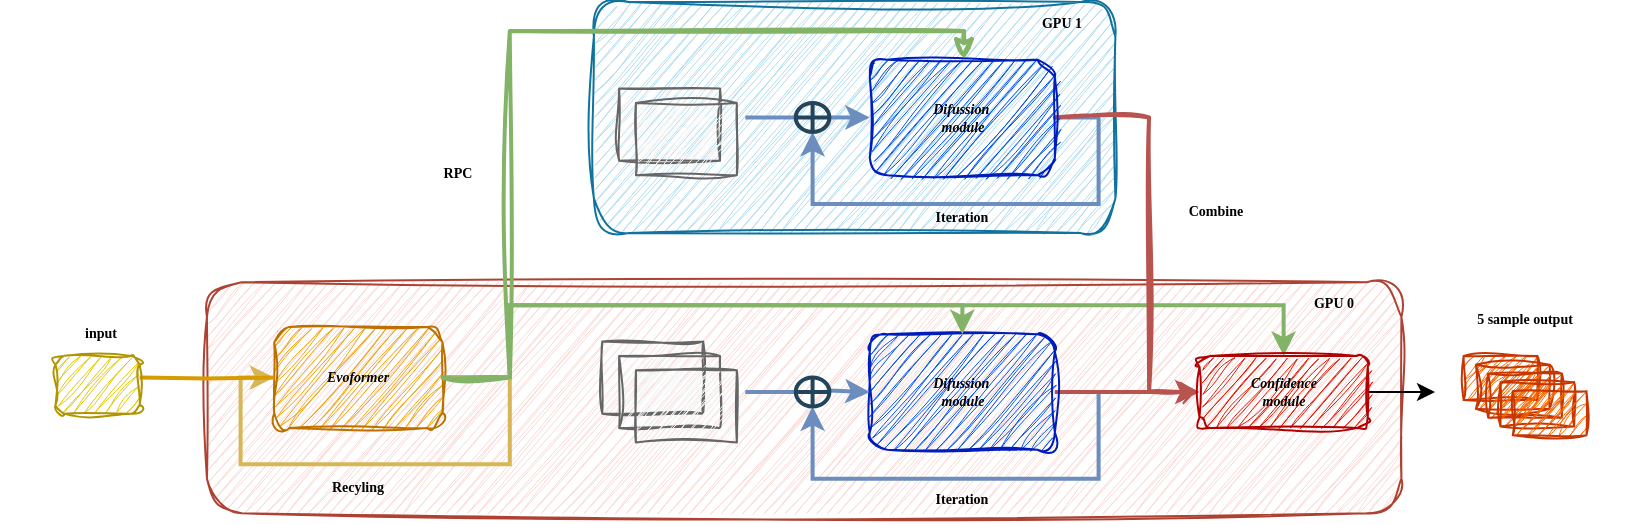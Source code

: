 <mxfile version="26.0.14">
  <diagram name="第 1 页" id="p126cNRt7oJayWT31wWm">
    <mxGraphModel dx="2322" dy="750" grid="1" gridSize="10" guides="1" tooltips="1" connect="1" arrows="1" fold="1" page="1" pageScale="1" pageWidth="827" pageHeight="1169" math="0" shadow="0">
      <root>
        <mxCell id="0" />
        <mxCell id="1" parent="0" />
        <mxCell id="JrNoatm9hclG0QZ2ZJXa-1" value="" style="group;fontSize=7;" vertex="1" connectable="0" parent="1">
          <mxGeometry x="-103" y="140" width="813" height="260" as="geometry" />
        </mxCell>
        <mxCell id="BXwPxJwxkq0CWPyWvuHf-78" value="" style="rounded=1;whiteSpace=wrap;html=1;fillColor=#fad9d5;strokeColor=#ae4132;glass=0;shadow=0;sketch=1;curveFitting=1;jiggle=2;fontFamily=Comic Sans MS;fontSize=7;" parent="JrNoatm9hclG0QZ2ZJXa-1" vertex="1">
          <mxGeometry x="103.465" y="140.111" width="597.237" height="115.556" as="geometry" />
        </mxCell>
        <mxCell id="BXwPxJwxkq0CWPyWvuHf-61" value="" style="rounded=1;whiteSpace=wrap;html=1;fillColor=#b1ddf0;strokeColor=#10739e;sketch=1;curveFitting=1;jiggle=2;fontFamily=Comic Sans MS;fontSize=7;" parent="JrNoatm9hclG0QZ2ZJXa-1" vertex="1">
          <mxGeometry x="296.936" width="260.766" height="115.556" as="geometry" />
        </mxCell>
        <mxCell id="BXwPxJwxkq0CWPyWvuHf-25" value="" style="edgeStyle=orthogonalEdgeStyle;rounded=0;orthogonalLoop=1;jettySize=auto;html=1;exitX=1;exitY=0.5;exitDx=0;exitDy=0;entryX=0.5;entryY=1;entryDx=0;entryDy=0;fillColor=#dae8fc;strokeColor=#6c8ebf;strokeWidth=2;fontFamily=Comic Sans MS;fontSize=7;" parent="JrNoatm9hclG0QZ2ZJXa-1" source="BXwPxJwxkq0CWPyWvuHf-1" target="BXwPxJwxkq0CWPyWvuHf-43" edge="1">
          <mxGeometry relative="1" as="geometry">
            <mxPoint x="414.702" y="195" as="targetPoint" />
            <Array as="points">
              <mxPoint x="549.29" y="195" />
              <mxPoint x="549.29" y="238.333" />
              <mxPoint x="406.29" y="238.333" />
            </Array>
            <mxPoint as="offset" />
          </mxGeometry>
        </mxCell>
        <mxCell id="BXwPxJwxkq0CWPyWvuHf-73" style="edgeStyle=orthogonalEdgeStyle;rounded=0;orthogonalLoop=1;jettySize=auto;html=1;exitX=1;exitY=0.5;exitDx=0;exitDy=0;entryX=0;entryY=0.5;entryDx=0;entryDy=0;fillColor=#f8cecc;strokeColor=#b85450;strokeWidth=2;fontFamily=Comic Sans MS;fontSize=7;" parent="JrNoatm9hclG0QZ2ZJXa-1" source="BXwPxJwxkq0CWPyWvuHf-1" target="BXwPxJwxkq0CWPyWvuHf-72" edge="1">
          <mxGeometry relative="1" as="geometry" />
        </mxCell>
        <mxCell id="BXwPxJwxkq0CWPyWvuHf-1" value="&lt;i&gt;&lt;b&gt;&lt;font style=&quot;color: rgb(0, 0, 0);&quot;&gt;Difussion&amp;nbsp;&lt;/font&gt;&lt;/b&gt;&lt;/i&gt;&lt;div&gt;&lt;i&gt;&lt;b&gt;&lt;font style=&quot;color: rgb(0, 0, 0);&quot;&gt;module&lt;/font&gt;&lt;/b&gt;&lt;/i&gt;&lt;/div&gt;" style="rounded=1;whiteSpace=wrap;html=1;fillColor=#0050ef;strokeColor=#001DBC;sketch=1;curveFitting=1;jiggle=2;fontColor=#ffffff;fontFamily=Comic Sans MS;fontSize=7;" parent="JrNoatm9hclG0QZ2ZJXa-1" vertex="1">
          <mxGeometry x="434.89" y="166.111" width="92.53" height="57.778" as="geometry" />
        </mxCell>
        <mxCell id="BXwPxJwxkq0CWPyWvuHf-75" style="edgeStyle=orthogonalEdgeStyle;rounded=0;orthogonalLoop=1;jettySize=auto;html=1;exitX=1;exitY=0.5;exitDx=0;exitDy=0;entryX=0.5;entryY=0;entryDx=0;entryDy=0;fillColor=#d5e8d4;strokeColor=#82b366;strokeWidth=2;fontFamily=Comic Sans MS;fontSize=7;" parent="JrNoatm9hclG0QZ2ZJXa-1" source="BXwPxJwxkq0CWPyWvuHf-2" target="BXwPxJwxkq0CWPyWvuHf-1" edge="1">
          <mxGeometry relative="1" as="geometry">
            <Array as="points">
              <mxPoint x="254.877" y="187.778" />
              <mxPoint x="254.877" y="151.667" />
              <mxPoint x="481.155" y="151.667" />
            </Array>
          </mxGeometry>
        </mxCell>
        <mxCell id="BXwPxJwxkq0CWPyWvuHf-77" style="edgeStyle=orthogonalEdgeStyle;rounded=0;orthogonalLoop=1;jettySize=auto;html=1;exitX=1;exitY=0.5;exitDx=0;exitDy=0;entryX=0.5;entryY=0;entryDx=0;entryDy=0;fillColor=#d5e8d4;strokeColor=#82b366;strokeWidth=2;fontFamily=Comic Sans MS;fontSize=7;" parent="JrNoatm9hclG0QZ2ZJXa-1" source="BXwPxJwxkq0CWPyWvuHf-2" target="BXwPxJwxkq0CWPyWvuHf-72" edge="1">
          <mxGeometry relative="1" as="geometry">
            <Array as="points">
              <mxPoint x="254.877" y="187.778" />
              <mxPoint x="254.877" y="151.667" />
              <mxPoint x="641.82" y="151.667" />
            </Array>
          </mxGeometry>
        </mxCell>
        <mxCell id="BXwPxJwxkq0CWPyWvuHf-2" value="&lt;b&gt;&lt;i&gt;Evoformer&lt;/i&gt;&lt;/b&gt;" style="rounded=1;whiteSpace=wrap;html=1;fillColor=#f0a30a;strokeColor=#BD7000;sketch=1;curveFitting=1;jiggle=2;fontColor=#000000;fontFamily=Comic Sans MS;fontSize=7;" parent="JrNoatm9hclG0QZ2ZJXa-1" vertex="1">
          <mxGeometry x="137.112" y="162.5" width="84.118" height="50.556" as="geometry" />
        </mxCell>
        <mxCell id="BXwPxJwxkq0CWPyWvuHf-3" style="edgeStyle=orthogonalEdgeStyle;rounded=0;orthogonalLoop=1;jettySize=auto;html=1;exitX=1;exitY=0.5;exitDx=0;exitDy=0;entryX=0;entryY=0.5;entryDx=0;entryDy=0;fillColor=#fff2cc;strokeColor=#d6b656;strokeWidth=2;fontFamily=Comic Sans MS;fontSize=7;" parent="JrNoatm9hclG0QZ2ZJXa-1" source="BXwPxJwxkq0CWPyWvuHf-2" target="BXwPxJwxkq0CWPyWvuHf-2" edge="1">
          <mxGeometry relative="1" as="geometry">
            <Array as="points">
              <mxPoint x="254.877" y="187.778" />
              <mxPoint x="254.877" y="231.111" />
              <mxPoint x="120.289" y="231.111" />
              <mxPoint x="120.289" y="187.778" />
            </Array>
          </mxGeometry>
        </mxCell>
        <mxCell id="BXwPxJwxkq0CWPyWvuHf-4" value="&lt;b&gt;Recyling&lt;/b&gt;" style="text;html=1;align=center;verticalAlign=middle;whiteSpace=wrap;rounded=0;fontFamily=Comic Sans MS;fontSize=7;" parent="JrNoatm9hclG0QZ2ZJXa-1" vertex="1">
          <mxGeometry x="153.936" y="231.833" width="50.471" height="21.667" as="geometry" />
        </mxCell>
        <mxCell id="BXwPxJwxkq0CWPyWvuHf-13" value="" style="rounded=0;whiteSpace=wrap;html=1;fillColor=#f5f5f5;fontColor=#333333;strokeColor=#666666;sketch=1;curveFitting=1;jiggle=2;fontFamily=Comic Sans MS;fontSize=7;" parent="JrNoatm9hclG0QZ2ZJXa-1" vertex="1">
          <mxGeometry x="301.142" y="169.722" width="50.471" height="36.111" as="geometry" />
        </mxCell>
        <mxCell id="BXwPxJwxkq0CWPyWvuHf-20" value="" style="rounded=0;whiteSpace=wrap;html=1;fillColor=#f5f5f5;fontColor=#333333;strokeColor=#666666;sketch=1;curveFitting=1;jiggle=2;fontFamily=Comic Sans MS;fontSize=7;" parent="JrNoatm9hclG0QZ2ZJXa-1" vertex="1">
          <mxGeometry x="309.554" y="176.944" width="50.471" height="36.111" as="geometry" />
        </mxCell>
        <mxCell id="BXwPxJwxkq0CWPyWvuHf-23" value="" style="endArrow=classic;html=1;rounded=0;entryX=0;entryY=0.5;entryDx=0;entryDy=0;fillColor=#dae8fc;strokeColor=#6c8ebf;strokeWidth=2;fontFamily=Comic Sans MS;fontSize=7;" parent="JrNoatm9hclG0QZ2ZJXa-1" source="BXwPxJwxkq0CWPyWvuHf-43" target="BXwPxJwxkq0CWPyWvuHf-1" edge="1">
          <mxGeometry width="50" height="50" relative="1" as="geometry">
            <mxPoint x="372.643" y="194.639" as="sourcePoint" />
            <mxPoint x="426.478" y="194.639" as="targetPoint" />
          </mxGeometry>
        </mxCell>
        <mxCell id="BXwPxJwxkq0CWPyWvuHf-27" style="edgeStyle=orthogonalEdgeStyle;rounded=0;orthogonalLoop=1;jettySize=auto;html=1;entryX=0;entryY=0.5;entryDx=0;entryDy=0;endArrow=none;startFill=0;fillColor=#ffe6cc;strokeColor=#d79b00;strokeWidth=2;fontFamily=Comic Sans MS;fontSize=7;" parent="JrNoatm9hclG0QZ2ZJXa-1" target="BXwPxJwxkq0CWPyWvuHf-2" edge="1">
          <mxGeometry relative="1" as="geometry">
            <mxPoint x="69.818" y="187.778" as="sourcePoint" />
          </mxGeometry>
        </mxCell>
        <mxCell id="BXwPxJwxkq0CWPyWvuHf-26" value="" style="rounded=1;whiteSpace=wrap;html=1;fillColor=#e3c800;strokeColor=#B09500;sketch=1;curveFitting=1;jiggle=2;fontColor=#000000;fontFamily=Comic Sans MS;fontSize=7;" parent="JrNoatm9hclG0QZ2ZJXa-1" vertex="1">
          <mxGeometry x="27.759" y="176.944" width="42.059" height="28.889" as="geometry" />
        </mxCell>
        <mxCell id="BXwPxJwxkq0CWPyWvuHf-41" value="&lt;b&gt;&lt;font&gt;RPC&lt;/font&gt;&lt;/b&gt;" style="text;html=1;align=center;verticalAlign=middle;whiteSpace=wrap;rounded=0;strokeWidth=3;fontFamily=Comic Sans MS;fontSize=7;" parent="JrNoatm9hclG0QZ2ZJXa-1" vertex="1">
          <mxGeometry x="204.407" y="75.111" width="50.471" height="21.667" as="geometry" />
        </mxCell>
        <mxCell id="BXwPxJwxkq0CWPyWvuHf-44" value="" style="endArrow=none;html=1;rounded=0;entryX=0;entryY=0.5;entryDx=0;entryDy=0;startFill=0;strokeWidth=2;fillColor=#dae8fc;strokeColor=#6c8ebf;fontFamily=Comic Sans MS;fontSize=7;" parent="JrNoatm9hclG0QZ2ZJXa-1" target="BXwPxJwxkq0CWPyWvuHf-43" edge="1">
          <mxGeometry width="50" height="50" relative="1" as="geometry">
            <mxPoint x="372.643" y="195" as="sourcePoint" />
            <mxPoint x="426.478" y="194.639" as="targetPoint" />
          </mxGeometry>
        </mxCell>
        <mxCell id="BXwPxJwxkq0CWPyWvuHf-43" value="" style="shape=orEllipse;perimeter=ellipsePerimeter;whiteSpace=wrap;html=1;backgroundOutline=1;fillColor=none;strokeColor=#23445d;strokeWidth=2;fontFamily=Comic Sans MS;fontSize=7;" parent="JrNoatm9hclG0QZ2ZJXa-1" vertex="1">
          <mxGeometry x="397.878" y="187.778" width="16.824" height="14.444" as="geometry" />
        </mxCell>
        <mxCell id="BXwPxJwxkq0CWPyWvuHf-45" value="" style="edgeStyle=orthogonalEdgeStyle;rounded=0;orthogonalLoop=1;jettySize=auto;html=1;exitX=1;exitY=0.5;exitDx=0;exitDy=0;entryX=0.5;entryY=1;entryDx=0;entryDy=0;fillColor=#dae8fc;strokeColor=#6c8ebf;strokeWidth=2;fontFamily=Comic Sans MS;fontSize=7;" parent="JrNoatm9hclG0QZ2ZJXa-1" source="BXwPxJwxkq0CWPyWvuHf-46" edge="1">
          <mxGeometry relative="1" as="geometry">
            <mxPoint x="406.29" y="64.957" as="targetPoint" />
            <Array as="points">
              <mxPoint x="549.29" y="57.734" />
              <mxPoint x="549.29" y="101.068" />
              <mxPoint x="406.29" y="101.068" />
            </Array>
          </mxGeometry>
        </mxCell>
        <mxCell id="BXwPxJwxkq0CWPyWvuHf-65" style="edgeStyle=orthogonalEdgeStyle;rounded=0;orthogonalLoop=1;jettySize=auto;html=1;exitX=1;exitY=0.5;exitDx=0;exitDy=0;fillColor=#f8cecc;strokeColor=#b85450;strokeWidth=2;sketch=1;curveFitting=1;jiggle=2;fontFamily=Comic Sans MS;fontSize=7;" parent="JrNoatm9hclG0QZ2ZJXa-1" source="BXwPxJwxkq0CWPyWvuHf-46" edge="1">
          <mxGeometry relative="1" as="geometry">
            <mxPoint x="599.761" y="195" as="targetPoint" />
            <Array as="points">
              <mxPoint x="574.526" y="57.778" />
              <mxPoint x="574.526" y="195" />
            </Array>
          </mxGeometry>
        </mxCell>
        <mxCell id="BXwPxJwxkq0CWPyWvuHf-46" value="&lt;i&gt;&lt;b&gt;&lt;font style=&quot;color: rgb(0, 0, 0);&quot;&gt;Difussion&amp;nbsp;&lt;/font&gt;&lt;/b&gt;&lt;/i&gt;&lt;div&gt;&lt;i&gt;&lt;b&gt;&lt;font style=&quot;color: rgb(0, 0, 0);&quot;&gt;module&lt;/font&gt;&lt;/b&gt;&lt;/i&gt;&lt;/div&gt;" style="rounded=1;whiteSpace=wrap;html=1;fillColor=#0050ef;strokeColor=#001DBC;sketch=1;curveFitting=1;jiggle=2;fontColor=#ffffff;fontFamily=Comic Sans MS;fontSize=7;" parent="JrNoatm9hclG0QZ2ZJXa-1" vertex="1">
          <mxGeometry x="434.89" y="28.846" width="92.53" height="57.778" as="geometry" />
        </mxCell>
        <mxCell id="BXwPxJwxkq0CWPyWvuHf-47" style="edgeStyle=orthogonalEdgeStyle;rounded=0;orthogonalLoop=1;jettySize=auto;html=1;fillColor=#d5e8d4;strokeColor=#82b366;entryX=0.5;entryY=0;entryDx=0;entryDy=0;strokeWidth=2;sketch=1;curveFitting=1;jiggle=2;fontFamily=Comic Sans MS;fontSize=7;" parent="JrNoatm9hclG0QZ2ZJXa-1" target="BXwPxJwxkq0CWPyWvuHf-46" edge="1">
          <mxGeometry relative="1" as="geometry">
            <mxPoint x="381.054" y="50.512" as="targetPoint" />
            <Array as="points">
              <mxPoint x="254.877" y="187.778" />
              <mxPoint x="254.877" y="14.444" />
              <mxPoint x="481.996" y="14.444" />
              <mxPoint x="481.996" y="28.889" />
            </Array>
            <mxPoint x="221.23" y="187.778" as="sourcePoint" />
          </mxGeometry>
        </mxCell>
        <mxCell id="BXwPxJwxkq0CWPyWvuHf-51" value="" style="rounded=0;whiteSpace=wrap;html=1;fillColor=#f5f5f5;fontColor=#333333;strokeColor=#666666;sketch=1;curveFitting=1;jiggle=2;fontFamily=Comic Sans MS;fontSize=7;" parent="JrNoatm9hclG0QZ2ZJXa-1" vertex="1">
          <mxGeometry x="309.554" y="43.29" width="50.471" height="36.111" as="geometry" />
        </mxCell>
        <mxCell id="BXwPxJwxkq0CWPyWvuHf-52" value="" style="rounded=0;whiteSpace=wrap;html=1;fillColor=#f5f5f5;fontColor=#333333;strokeColor=#666666;sketch=1;curveFitting=1;jiggle=2;fontFamily=Comic Sans MS;fontSize=7;" parent="JrNoatm9hclG0QZ2ZJXa-1" vertex="1">
          <mxGeometry x="317.966" y="50.512" width="50.471" height="36.111" as="geometry" />
        </mxCell>
        <mxCell id="BXwPxJwxkq0CWPyWvuHf-54" value="" style="endArrow=classic;html=1;rounded=0;entryX=0;entryY=0.5;entryDx=0;entryDy=0;fillColor=#dae8fc;strokeColor=#6c8ebf;strokeWidth=2;fontFamily=Comic Sans MS;fontSize=7;" parent="JrNoatm9hclG0QZ2ZJXa-1" target="BXwPxJwxkq0CWPyWvuHf-46" edge="1">
          <mxGeometry width="50" height="50" relative="1" as="geometry">
            <mxPoint x="414.702" y="57.734" as="sourcePoint" />
            <mxPoint x="426.478" y="57.373" as="targetPoint" />
          </mxGeometry>
        </mxCell>
        <mxCell id="BXwPxJwxkq0CWPyWvuHf-57" value="" style="endArrow=none;html=1;rounded=0;entryX=0;entryY=0.5;entryDx=0;entryDy=0;startFill=0;fillColor=#dae8fc;strokeColor=#6c8ebf;strokeWidth=2;fontFamily=Comic Sans MS;fontSize=7;" parent="JrNoatm9hclG0QZ2ZJXa-1" edge="1">
          <mxGeometry width="50" height="50" relative="1" as="geometry">
            <mxPoint x="372.643" y="57.734" as="sourcePoint" />
            <mxPoint x="397.878" y="57.734" as="targetPoint" />
          </mxGeometry>
        </mxCell>
        <mxCell id="BXwPxJwxkq0CWPyWvuHf-64" value="" style="rounded=0;whiteSpace=wrap;html=1;fillColor=#f5f5f5;fontColor=#333333;strokeColor=#666666;sketch=1;curveFitting=1;jiggle=2;fontFamily=Comic Sans MS;fontSize=7;" parent="JrNoatm9hclG0QZ2ZJXa-1" vertex="1">
          <mxGeometry x="317.966" y="184.167" width="50.471" height="36.111" as="geometry" />
        </mxCell>
        <mxCell id="BXwPxJwxkq0CWPyWvuHf-68" value="" style="shape=orEllipse;perimeter=ellipsePerimeter;whiteSpace=wrap;html=1;backgroundOutline=1;fillColor=none;strokeColor=#23445d;strokeWidth=2;fontFamily=Comic Sans MS;fontSize=7;" parent="JrNoatm9hclG0QZ2ZJXa-1" vertex="1">
          <mxGeometry x="397.878" y="50.512" width="16.824" height="14.444" as="geometry" />
        </mxCell>
        <mxCell id="BXwPxJwxkq0CWPyWvuHf-69" value="&lt;b&gt;Iteration&lt;/b&gt;" style="text;html=1;align=center;verticalAlign=middle;whiteSpace=wrap;rounded=0;fontFamily=Comic Sans MS;fontSize=7;" parent="JrNoatm9hclG0QZ2ZJXa-1" vertex="1">
          <mxGeometry x="455.919" y="238.333" width="50.471" height="21.667" as="geometry" />
        </mxCell>
        <mxCell id="BXwPxJwxkq0CWPyWvuHf-70" value="&lt;b&gt;Iteration&lt;/b&gt;" style="text;html=1;align=center;verticalAlign=middle;whiteSpace=wrap;rounded=0;fontFamily=Comic Sans MS;fontSize=7;" parent="JrNoatm9hclG0QZ2ZJXa-1" vertex="1">
          <mxGeometry x="455.919" y="96.778" width="50.471" height="21.667" as="geometry" />
        </mxCell>
        <mxCell id="BXwPxJwxkq0CWPyWvuHf-79" style="edgeStyle=orthogonalEdgeStyle;rounded=0;orthogonalLoop=1;jettySize=auto;html=1;exitX=1;exitY=0.5;exitDx=0;exitDy=0;fontFamily=Comic Sans MS;fontSize=7;" parent="JrNoatm9hclG0QZ2ZJXa-1" source="BXwPxJwxkq0CWPyWvuHf-72" edge="1">
          <mxGeometry relative="1" as="geometry">
            <mxPoint x="717.526" y="195.212" as="targetPoint" />
          </mxGeometry>
        </mxCell>
        <mxCell id="BXwPxJwxkq0CWPyWvuHf-72" value="&lt;b&gt;&lt;i&gt;&lt;font style=&quot;color: rgb(0, 0, 0);&quot;&gt;Confidence&lt;br&gt;module&lt;/font&gt;&lt;/i&gt;&lt;/b&gt;" style="rounded=1;whiteSpace=wrap;html=1;fillColor=#e51400;strokeColor=#B20000;sketch=1;curveFitting=1;jiggle=2;fontColor=#ffffff;fontFamily=Comic Sans MS;fontSize=7;" parent="JrNoatm9hclG0QZ2ZJXa-1" vertex="1">
          <mxGeometry x="599.761" y="176.944" width="84.118" height="36.111" as="geometry" />
        </mxCell>
        <mxCell id="BXwPxJwxkq0CWPyWvuHf-74" value="&lt;b&gt;&lt;font&gt;Combine&lt;/font&gt;&lt;/b&gt;" style="text;html=1;align=center;verticalAlign=middle;whiteSpace=wrap;rounded=0;fontFamily=Comic Sans MS;fontSize=7;" parent="JrNoatm9hclG0QZ2ZJXa-1" vertex="1">
          <mxGeometry x="582.937" y="93.889" width="50.471" height="21.667" as="geometry" />
        </mxCell>
        <mxCell id="BXwPxJwxkq0CWPyWvuHf-96" value="" style="group;fontFamily=Comic Sans MS;fontSize=7;" parent="JrNoatm9hclG0QZ2ZJXa-1" vertex="1" connectable="0">
          <mxGeometry x="731.826" y="176.944" width="61.406" height="39.722" as="geometry" />
        </mxCell>
        <mxCell id="BXwPxJwxkq0CWPyWvuHf-82" value="" style="rounded=0;whiteSpace=wrap;html=1;fillColor=#fa6800;fontColor=#000000;strokeColor=#C73500;sketch=1;curveFitting=1;jiggle=2;fontFamily=Comic Sans MS;fontSize=7;" parent="BXwPxJwxkq0CWPyWvuHf-96" vertex="1">
          <mxGeometry width="36.844" height="22.068" as="geometry" />
        </mxCell>
        <mxCell id="BXwPxJwxkq0CWPyWvuHf-92" value="" style="rounded=0;whiteSpace=wrap;html=1;fillColor=#fa6800;fontColor=#000000;strokeColor=#C73500;sketch=1;curveFitting=1;jiggle=2;fontFamily=Comic Sans MS;fontSize=7;" parent="BXwPxJwxkq0CWPyWvuHf-96" vertex="1">
          <mxGeometry x="6.141" y="4.414" width="36.844" height="22.068" as="geometry" />
        </mxCell>
        <mxCell id="BXwPxJwxkq0CWPyWvuHf-93" value="" style="rounded=0;whiteSpace=wrap;html=1;fillColor=#fa6800;fontColor=#000000;strokeColor=#C73500;sketch=1;curveFitting=1;jiggle=2;fontFamily=Comic Sans MS;fontSize=7;" parent="BXwPxJwxkq0CWPyWvuHf-96" vertex="1">
          <mxGeometry x="12.281" y="8.827" width="36.844" height="22.068" as="geometry" />
        </mxCell>
        <mxCell id="BXwPxJwxkq0CWPyWvuHf-94" value="" style="rounded=0;whiteSpace=wrap;html=1;fillColor=#fa6800;fontColor=#000000;strokeColor=#C73500;sketch=1;curveFitting=1;jiggle=2;fontFamily=Comic Sans MS;fontSize=7;" parent="BXwPxJwxkq0CWPyWvuHf-96" vertex="1">
          <mxGeometry x="18.422" y="13.241" width="36.844" height="22.068" as="geometry" />
        </mxCell>
        <mxCell id="BXwPxJwxkq0CWPyWvuHf-95" value="" style="rounded=0;whiteSpace=wrap;html=1;fillColor=#fa6800;fontColor=#000000;strokeColor=#C73500;sketch=1;curveFitting=1;jiggle=2;fontFamily=Comic Sans MS;fontSize=7;" parent="BXwPxJwxkq0CWPyWvuHf-96" vertex="1">
          <mxGeometry x="24.562" y="17.654" width="36.844" height="22.068" as="geometry" />
        </mxCell>
        <mxCell id="BXwPxJwxkq0CWPyWvuHf-97" value="&lt;b&gt;GPU 0&lt;/b&gt;" style="text;html=1;align=center;verticalAlign=middle;whiteSpace=wrap;rounded=0;fontFamily=Comic Sans MS;fontSize=7;" parent="JrNoatm9hclG0QZ2ZJXa-1" vertex="1">
          <mxGeometry x="641.82" y="140.111" width="50.471" height="21.667" as="geometry" />
        </mxCell>
        <mxCell id="BXwPxJwxkq0CWPyWvuHf-98" value="&lt;b&gt;GPU 1&lt;/b&gt;" style="text;html=1;align=center;verticalAlign=middle;whiteSpace=wrap;rounded=0;fontFamily=Comic Sans MS;fontSize=7;" parent="JrNoatm9hclG0QZ2ZJXa-1" vertex="1">
          <mxGeometry x="506.39" width="50.471" height="21.667" as="geometry" />
        </mxCell>
        <mxCell id="BXwPxJwxkq0CWPyWvuHf-99" value="&lt;b&gt;5 sample output&lt;/b&gt;" style="text;html=1;align=center;verticalAlign=middle;whiteSpace=wrap;rounded=0;fontFamily=Comic Sans MS;fontSize=7;" parent="JrNoatm9hclG0QZ2ZJXa-1" vertex="1">
          <mxGeometry x="712.058" y="148.056" width="100.942" height="21.667" as="geometry" />
        </mxCell>
        <mxCell id="BXwPxJwxkq0CWPyWvuHf-100" value="&lt;b&gt;input&lt;/b&gt;" style="text;html=1;align=center;verticalAlign=middle;whiteSpace=wrap;rounded=0;fontFamily=Comic Sans MS;fontSize=7;" parent="JrNoatm9hclG0QZ2ZJXa-1" vertex="1">
          <mxGeometry y="155.278" width="100.942" height="21.667" as="geometry" />
        </mxCell>
      </root>
    </mxGraphModel>
  </diagram>
</mxfile>
